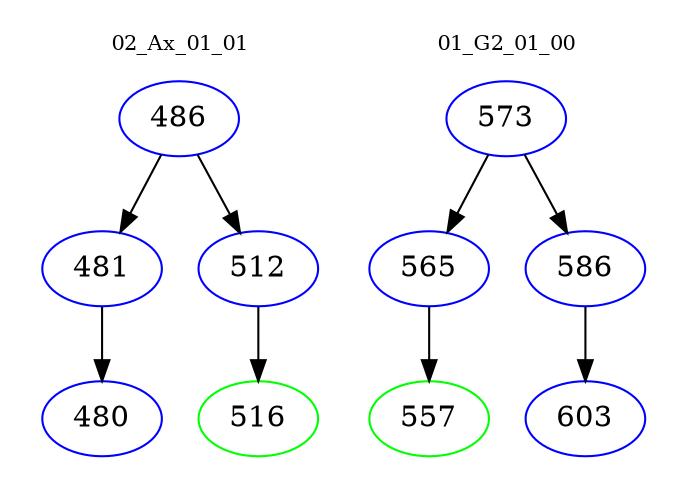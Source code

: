 digraph{
subgraph cluster_0 {
color = white
label = "02_Ax_01_01";
fontsize=10;
T0_486 [label="486", color="blue"]
T0_486 -> T0_481 [color="black"]
T0_481 [label="481", color="blue"]
T0_481 -> T0_480 [color="black"]
T0_480 [label="480", color="blue"]
T0_486 -> T0_512 [color="black"]
T0_512 [label="512", color="blue"]
T0_512 -> T0_516 [color="black"]
T0_516 [label="516", color="green"]
}
subgraph cluster_1 {
color = white
label = "01_G2_01_00";
fontsize=10;
T1_573 [label="573", color="blue"]
T1_573 -> T1_565 [color="black"]
T1_565 [label="565", color="blue"]
T1_565 -> T1_557 [color="black"]
T1_557 [label="557", color="green"]
T1_573 -> T1_586 [color="black"]
T1_586 [label="586", color="blue"]
T1_586 -> T1_603 [color="black"]
T1_603 [label="603", color="blue"]
}
}
